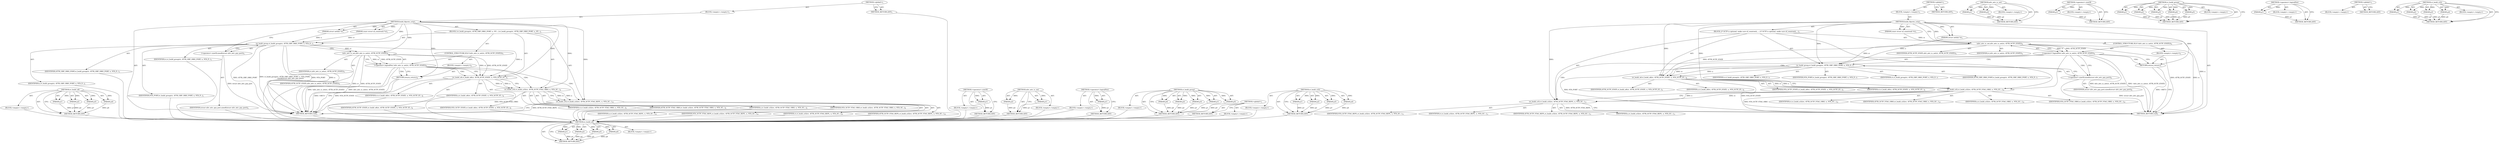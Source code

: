 digraph "ct_build_u32" {
vulnerable_83 [label=<(METHOD,ct_build_u8)>];
vulnerable_84 [label=<(PARAM,p1)>];
vulnerable_85 [label=<(PARAM,p2)>];
vulnerable_86 [label=<(PARAM,p3)>];
vulnerable_87 [label=<(PARAM,p4)>];
vulnerable_88 [label=<(BLOCK,&lt;empty&gt;,&lt;empty&gt;)>];
vulnerable_89 [label=<(METHOD_RETURN,ANY)>];
vulnerable_6 [label=<(METHOD,&lt;global&gt;)<SUB>1</SUB>>];
vulnerable_7 [label=<(BLOCK,&lt;empty&gt;,&lt;empty&gt;)<SUB>1</SUB>>];
vulnerable_8 [label=<(METHOD,build_l4proto_sctp)<SUB>1</SUB>>];
vulnerable_9 [label=<(PARAM,const struct nf_conntrack *ct)<SUB>1</SUB>>];
vulnerable_10 [label=<(PARAM,struct nethdr *n)<SUB>1</SUB>>];
vulnerable_11 [label=<(BLOCK,{
	ct_build_group(ct, ATTR_GRP_ORIG_PORT, n, NT...,{
	ct_build_group(ct, ATTR_GRP_ORIG_PORT, n, NT...)<SUB>2</SUB>>];
vulnerable_12 [label=<(ct_build_group,ct_build_group(ct, ATTR_GRP_ORIG_PORT, n, NTA_P...)<SUB>3</SUB>>];
vulnerable_13 [label=<(IDENTIFIER,ct,ct_build_group(ct, ATTR_GRP_ORIG_PORT, n, NTA_P...)<SUB>3</SUB>>];
vulnerable_14 [label=<(IDENTIFIER,ATTR_GRP_ORIG_PORT,ct_build_group(ct, ATTR_GRP_ORIG_PORT, n, NTA_P...)<SUB>3</SUB>>];
vulnerable_15 [label=<(IDENTIFIER,n,ct_build_group(ct, ATTR_GRP_ORIG_PORT, n, NTA_P...)<SUB>3</SUB>>];
vulnerable_16 [label=<(IDENTIFIER,NTA_PORT,ct_build_group(ct, ATTR_GRP_ORIG_PORT, n, NTA_P...)<SUB>3</SUB>>];
vulnerable_17 [label=<(&lt;operator&gt;.sizeOf,sizeof(struct nfct_attr_grp_port))<SUB>4</SUB>>];
vulnerable_18 [label=<(IDENTIFIER,struct nfct_attr_grp_port,sizeof(struct nfct_attr_grp_port))<SUB>4</SUB>>];
vulnerable_19 [label=<(CONTROL_STRUCTURE,IF,if (!nfct_attr_is_set(ct, ATTR_SCTP_STATE)))<SUB>5</SUB>>];
vulnerable_20 [label=<(&lt;operator&gt;.logicalNot,!nfct_attr_is_set(ct, ATTR_SCTP_STATE))<SUB>5</SUB>>];
vulnerable_21 [label=<(nfct_attr_is_set,nfct_attr_is_set(ct, ATTR_SCTP_STATE))<SUB>5</SUB>>];
vulnerable_22 [label=<(IDENTIFIER,ct,nfct_attr_is_set(ct, ATTR_SCTP_STATE))<SUB>5</SUB>>];
vulnerable_23 [label=<(IDENTIFIER,ATTR_SCTP_STATE,nfct_attr_is_set(ct, ATTR_SCTP_STATE))<SUB>5</SUB>>];
vulnerable_24 [label=<(BLOCK,&lt;empty&gt;,&lt;empty&gt;)<SUB>6</SUB>>];
vulnerable_25 [label=<(RETURN,return;,return;)<SUB>6</SUB>>];
vulnerable_26 [label=<(ct_build_u8,ct_build_u8(ct, ATTR_SCTP_STATE, n, NTA_SCTP_ST...)<SUB>8</SUB>>];
vulnerable_27 [label=<(IDENTIFIER,ct,ct_build_u8(ct, ATTR_SCTP_STATE, n, NTA_SCTP_ST...)<SUB>8</SUB>>];
vulnerable_28 [label=<(IDENTIFIER,ATTR_SCTP_STATE,ct_build_u8(ct, ATTR_SCTP_STATE, n, NTA_SCTP_ST...)<SUB>8</SUB>>];
vulnerable_29 [label=<(IDENTIFIER,n,ct_build_u8(ct, ATTR_SCTP_STATE, n, NTA_SCTP_ST...)<SUB>8</SUB>>];
vulnerable_30 [label=<(IDENTIFIER,NTA_SCTP_STATE,ct_build_u8(ct, ATTR_SCTP_STATE, n, NTA_SCTP_ST...)<SUB>8</SUB>>];
vulnerable_31 [label=<(ct_build_u32,ct_build_u32(ct, ATTR_SCTP_VTAG_ORIG, n, NTA_SC...)<SUB>9</SUB>>];
vulnerable_32 [label=<(IDENTIFIER,ct,ct_build_u32(ct, ATTR_SCTP_VTAG_ORIG, n, NTA_SC...)<SUB>9</SUB>>];
vulnerable_33 [label=<(IDENTIFIER,ATTR_SCTP_VTAG_ORIG,ct_build_u32(ct, ATTR_SCTP_VTAG_ORIG, n, NTA_SC...)<SUB>9</SUB>>];
vulnerable_34 [label=<(IDENTIFIER,n,ct_build_u32(ct, ATTR_SCTP_VTAG_ORIG, n, NTA_SC...)<SUB>9</SUB>>];
vulnerable_35 [label=<(IDENTIFIER,NTA_SCTP_VTAG_ORIG,ct_build_u32(ct, ATTR_SCTP_VTAG_ORIG, n, NTA_SC...)<SUB>9</SUB>>];
vulnerable_36 [label=<(ct_build_u32,ct_build_u32(ct, ATTR_SCTP_VTAG_REPL, n, NTA_SC...)<SUB>10</SUB>>];
vulnerable_37 [label=<(IDENTIFIER,ct,ct_build_u32(ct, ATTR_SCTP_VTAG_REPL, n, NTA_SC...)<SUB>10</SUB>>];
vulnerable_38 [label=<(IDENTIFIER,ATTR_SCTP_VTAG_REPL,ct_build_u32(ct, ATTR_SCTP_VTAG_REPL, n, NTA_SC...)<SUB>10</SUB>>];
vulnerable_39 [label=<(IDENTIFIER,n,ct_build_u32(ct, ATTR_SCTP_VTAG_REPL, n, NTA_SC...)<SUB>10</SUB>>];
vulnerable_40 [label=<(IDENTIFIER,NTA_SCTP_VTAG_REPL,ct_build_u32(ct, ATTR_SCTP_VTAG_REPL, n, NTA_SC...)<SUB>10</SUB>>];
vulnerable_41 [label=<(METHOD_RETURN,void)<SUB>1</SUB>>];
vulnerable_43 [label=<(METHOD_RETURN,ANY)<SUB>1</SUB>>];
vulnerable_70 [label=<(METHOD,&lt;operator&gt;.sizeOf)>];
vulnerable_71 [label=<(PARAM,p1)>];
vulnerable_72 [label=<(BLOCK,&lt;empty&gt;,&lt;empty&gt;)>];
vulnerable_73 [label=<(METHOD_RETURN,ANY)>];
vulnerable_78 [label=<(METHOD,nfct_attr_is_set)>];
vulnerable_79 [label=<(PARAM,p1)>];
vulnerable_80 [label=<(PARAM,p2)>];
vulnerable_81 [label=<(BLOCK,&lt;empty&gt;,&lt;empty&gt;)>];
vulnerable_82 [label=<(METHOD_RETURN,ANY)>];
vulnerable_74 [label=<(METHOD,&lt;operator&gt;.logicalNot)>];
vulnerable_75 [label=<(PARAM,p1)>];
vulnerable_76 [label=<(BLOCK,&lt;empty&gt;,&lt;empty&gt;)>];
vulnerable_77 [label=<(METHOD_RETURN,ANY)>];
vulnerable_62 [label=<(METHOD,ct_build_group)>];
vulnerable_63 [label=<(PARAM,p1)>];
vulnerable_64 [label=<(PARAM,p2)>];
vulnerable_65 [label=<(PARAM,p3)>];
vulnerable_66 [label=<(PARAM,p4)>];
vulnerable_67 [label=<(PARAM,p5)>];
vulnerable_68 [label=<(BLOCK,&lt;empty&gt;,&lt;empty&gt;)>];
vulnerable_69 [label=<(METHOD_RETURN,ANY)>];
vulnerable_56 [label=<(METHOD,&lt;global&gt;)<SUB>1</SUB>>];
vulnerable_57 [label=<(BLOCK,&lt;empty&gt;,&lt;empty&gt;)>];
vulnerable_58 [label=<(METHOD_RETURN,ANY)>];
vulnerable_90 [label=<(METHOD,ct_build_u32)>];
vulnerable_91 [label=<(PARAM,p1)>];
vulnerable_92 [label=<(PARAM,p2)>];
vulnerable_93 [label=<(PARAM,p3)>];
vulnerable_94 [label=<(PARAM,p4)>];
vulnerable_95 [label=<(BLOCK,&lt;empty&gt;,&lt;empty&gt;)>];
vulnerable_96 [label=<(METHOD_RETURN,ANY)>];
fixed_83 [label=<(METHOD,ct_build_u8)>];
fixed_84 [label=<(PARAM,p1)>];
fixed_85 [label=<(PARAM,p2)>];
fixed_86 [label=<(PARAM,p3)>];
fixed_87 [label=<(PARAM,p4)>];
fixed_88 [label=<(BLOCK,&lt;empty&gt;,&lt;empty&gt;)>];
fixed_89 [label=<(METHOD_RETURN,ANY)>];
fixed_6 [label=<(METHOD,&lt;global&gt;)<SUB>1</SUB>>];
fixed_7 [label=<(BLOCK,&lt;empty&gt;,&lt;empty&gt;)<SUB>1</SUB>>];
fixed_8 [label=<(METHOD,build_l4proto_sctp)<SUB>1</SUB>>];
fixed_9 [label=<(PARAM,const struct nf_conntrack *ct)<SUB>1</SUB>>];
fixed_10 [label=<(PARAM,struct nethdr *n)<SUB>1</SUB>>];
fixed_11 [label=<(BLOCK,{
	/* SCTP is optional, make sure nf_conntrack_...,{
	/* SCTP is optional, make sure nf_conntrack_...)<SUB>2</SUB>>];
fixed_12 [label=<(CONTROL_STRUCTURE,IF,if (!nfct_attr_is_set(ct, ATTR_SCTP_STATE)))<SUB>4</SUB>>];
fixed_13 [label=<(&lt;operator&gt;.logicalNot,!nfct_attr_is_set(ct, ATTR_SCTP_STATE))<SUB>4</SUB>>];
fixed_14 [label=<(nfct_attr_is_set,nfct_attr_is_set(ct, ATTR_SCTP_STATE))<SUB>4</SUB>>];
fixed_15 [label=<(IDENTIFIER,ct,nfct_attr_is_set(ct, ATTR_SCTP_STATE))<SUB>4</SUB>>];
fixed_16 [label=<(IDENTIFIER,ATTR_SCTP_STATE,nfct_attr_is_set(ct, ATTR_SCTP_STATE))<SUB>4</SUB>>];
fixed_17 [label=<(BLOCK,&lt;empty&gt;,&lt;empty&gt;)<SUB>5</SUB>>];
fixed_18 [label=<(RETURN,return;,return;)<SUB>5</SUB>>];
fixed_19 [label=<(ct_build_group,ct_build_group(ct, ATTR_GRP_ORIG_PORT, n, NTA_P...)<SUB>7</SUB>>];
fixed_20 [label=<(IDENTIFIER,ct,ct_build_group(ct, ATTR_GRP_ORIG_PORT, n, NTA_P...)<SUB>7</SUB>>];
fixed_21 [label=<(IDENTIFIER,ATTR_GRP_ORIG_PORT,ct_build_group(ct, ATTR_GRP_ORIG_PORT, n, NTA_P...)<SUB>7</SUB>>];
fixed_22 [label=<(IDENTIFIER,n,ct_build_group(ct, ATTR_GRP_ORIG_PORT, n, NTA_P...)<SUB>7</SUB>>];
fixed_23 [label=<(IDENTIFIER,NTA_PORT,ct_build_group(ct, ATTR_GRP_ORIG_PORT, n, NTA_P...)<SUB>7</SUB>>];
fixed_24 [label=<(&lt;operator&gt;.sizeOf,sizeof(struct nfct_attr_grp_port))<SUB>8</SUB>>];
fixed_25 [label=<(IDENTIFIER,struct nfct_attr_grp_port,sizeof(struct nfct_attr_grp_port))<SUB>8</SUB>>];
fixed_26 [label=<(ct_build_u8,ct_build_u8(ct, ATTR_SCTP_STATE, n, NTA_SCTP_ST...)<SUB>9</SUB>>];
fixed_27 [label=<(IDENTIFIER,ct,ct_build_u8(ct, ATTR_SCTP_STATE, n, NTA_SCTP_ST...)<SUB>9</SUB>>];
fixed_28 [label=<(IDENTIFIER,ATTR_SCTP_STATE,ct_build_u8(ct, ATTR_SCTP_STATE, n, NTA_SCTP_ST...)<SUB>9</SUB>>];
fixed_29 [label=<(IDENTIFIER,n,ct_build_u8(ct, ATTR_SCTP_STATE, n, NTA_SCTP_ST...)<SUB>9</SUB>>];
fixed_30 [label=<(IDENTIFIER,NTA_SCTP_STATE,ct_build_u8(ct, ATTR_SCTP_STATE, n, NTA_SCTP_ST...)<SUB>9</SUB>>];
fixed_31 [label=<(ct_build_u32,ct_build_u32(ct, ATTR_SCTP_VTAG_ORIG, n, NTA_SC...)<SUB>10</SUB>>];
fixed_32 [label=<(IDENTIFIER,ct,ct_build_u32(ct, ATTR_SCTP_VTAG_ORIG, n, NTA_SC...)<SUB>10</SUB>>];
fixed_33 [label=<(IDENTIFIER,ATTR_SCTP_VTAG_ORIG,ct_build_u32(ct, ATTR_SCTP_VTAG_ORIG, n, NTA_SC...)<SUB>10</SUB>>];
fixed_34 [label=<(IDENTIFIER,n,ct_build_u32(ct, ATTR_SCTP_VTAG_ORIG, n, NTA_SC...)<SUB>10</SUB>>];
fixed_35 [label=<(IDENTIFIER,NTA_SCTP_VTAG_ORIG,ct_build_u32(ct, ATTR_SCTP_VTAG_ORIG, n, NTA_SC...)<SUB>10</SUB>>];
fixed_36 [label=<(ct_build_u32,ct_build_u32(ct, ATTR_SCTP_VTAG_REPL, n, NTA_SC...)<SUB>11</SUB>>];
fixed_37 [label=<(IDENTIFIER,ct,ct_build_u32(ct, ATTR_SCTP_VTAG_REPL, n, NTA_SC...)<SUB>11</SUB>>];
fixed_38 [label=<(IDENTIFIER,ATTR_SCTP_VTAG_REPL,ct_build_u32(ct, ATTR_SCTP_VTAG_REPL, n, NTA_SC...)<SUB>11</SUB>>];
fixed_39 [label=<(IDENTIFIER,n,ct_build_u32(ct, ATTR_SCTP_VTAG_REPL, n, NTA_SC...)<SUB>11</SUB>>];
fixed_40 [label=<(IDENTIFIER,NTA_SCTP_VTAG_REPL,ct_build_u32(ct, ATTR_SCTP_VTAG_REPL, n, NTA_SC...)<SUB>11</SUB>>];
fixed_41 [label=<(METHOD_RETURN,void)<SUB>1</SUB>>];
fixed_43 [label=<(METHOD_RETURN,ANY)<SUB>1</SUB>>];
fixed_66 [label=<(METHOD,nfct_attr_is_set)>];
fixed_67 [label=<(PARAM,p1)>];
fixed_68 [label=<(PARAM,p2)>];
fixed_69 [label=<(BLOCK,&lt;empty&gt;,&lt;empty&gt;)>];
fixed_70 [label=<(METHOD_RETURN,ANY)>];
fixed_79 [label=<(METHOD,&lt;operator&gt;.sizeOf)>];
fixed_80 [label=<(PARAM,p1)>];
fixed_81 [label=<(BLOCK,&lt;empty&gt;,&lt;empty&gt;)>];
fixed_82 [label=<(METHOD_RETURN,ANY)>];
fixed_71 [label=<(METHOD,ct_build_group)>];
fixed_72 [label=<(PARAM,p1)>];
fixed_73 [label=<(PARAM,p2)>];
fixed_74 [label=<(PARAM,p3)>];
fixed_75 [label=<(PARAM,p4)>];
fixed_76 [label=<(PARAM,p5)>];
fixed_77 [label=<(BLOCK,&lt;empty&gt;,&lt;empty&gt;)>];
fixed_78 [label=<(METHOD_RETURN,ANY)>];
fixed_62 [label=<(METHOD,&lt;operator&gt;.logicalNot)>];
fixed_63 [label=<(PARAM,p1)>];
fixed_64 [label=<(BLOCK,&lt;empty&gt;,&lt;empty&gt;)>];
fixed_65 [label=<(METHOD_RETURN,ANY)>];
fixed_56 [label=<(METHOD,&lt;global&gt;)<SUB>1</SUB>>];
fixed_57 [label=<(BLOCK,&lt;empty&gt;,&lt;empty&gt;)>];
fixed_58 [label=<(METHOD_RETURN,ANY)>];
fixed_90 [label=<(METHOD,ct_build_u32)>];
fixed_91 [label=<(PARAM,p1)>];
fixed_92 [label=<(PARAM,p2)>];
fixed_93 [label=<(PARAM,p3)>];
fixed_94 [label=<(PARAM,p4)>];
fixed_95 [label=<(BLOCK,&lt;empty&gt;,&lt;empty&gt;)>];
fixed_96 [label=<(METHOD_RETURN,ANY)>];
vulnerable_83 -> vulnerable_84  [key=0, label="AST: "];
vulnerable_83 -> vulnerable_84  [key=1, label="DDG: "];
vulnerable_83 -> vulnerable_88  [key=0, label="AST: "];
vulnerable_83 -> vulnerable_85  [key=0, label="AST: "];
vulnerable_83 -> vulnerable_85  [key=1, label="DDG: "];
vulnerable_83 -> vulnerable_89  [key=0, label="AST: "];
vulnerable_83 -> vulnerable_89  [key=1, label="CFG: "];
vulnerable_83 -> vulnerable_86  [key=0, label="AST: "];
vulnerable_83 -> vulnerable_86  [key=1, label="DDG: "];
vulnerable_83 -> vulnerable_87  [key=0, label="AST: "];
vulnerable_83 -> vulnerable_87  [key=1, label="DDG: "];
vulnerable_84 -> vulnerable_89  [key=0, label="DDG: p1"];
vulnerable_85 -> vulnerable_89  [key=0, label="DDG: p2"];
vulnerable_86 -> vulnerable_89  [key=0, label="DDG: p3"];
vulnerable_87 -> vulnerable_89  [key=0, label="DDG: p4"];
vulnerable_88 -> fixed_83  [key=0];
vulnerable_89 -> fixed_83  [key=0];
vulnerable_6 -> vulnerable_7  [key=0, label="AST: "];
vulnerable_6 -> vulnerable_43  [key=0, label="AST: "];
vulnerable_6 -> vulnerable_43  [key=1, label="CFG: "];
vulnerable_7 -> vulnerable_8  [key=0, label="AST: "];
vulnerable_8 -> vulnerable_9  [key=0, label="AST: "];
vulnerable_8 -> vulnerable_9  [key=1, label="DDG: "];
vulnerable_8 -> vulnerable_10  [key=0, label="AST: "];
vulnerable_8 -> vulnerable_10  [key=1, label="DDG: "];
vulnerable_8 -> vulnerable_11  [key=0, label="AST: "];
vulnerable_8 -> vulnerable_41  [key=0, label="AST: "];
vulnerable_8 -> vulnerable_17  [key=0, label="CFG: "];
vulnerable_8 -> vulnerable_12  [key=0, label="DDG: "];
vulnerable_8 -> vulnerable_26  [key=0, label="DDG: "];
vulnerable_8 -> vulnerable_31  [key=0, label="DDG: "];
vulnerable_8 -> vulnerable_36  [key=0, label="DDG: "];
vulnerable_8 -> vulnerable_25  [key=0, label="DDG: "];
vulnerable_8 -> vulnerable_21  [key=0, label="DDG: "];
vulnerable_9 -> vulnerable_12  [key=0, label="DDG: ct"];
vulnerable_10 -> vulnerable_12  [key=0, label="DDG: n"];
vulnerable_11 -> vulnerable_12  [key=0, label="AST: "];
vulnerable_11 -> vulnerable_19  [key=0, label="AST: "];
vulnerable_11 -> vulnerable_26  [key=0, label="AST: "];
vulnerable_11 -> vulnerable_31  [key=0, label="AST: "];
vulnerable_11 -> vulnerable_36  [key=0, label="AST: "];
vulnerable_12 -> vulnerable_13  [key=0, label="AST: "];
vulnerable_12 -> vulnerable_14  [key=0, label="AST: "];
vulnerable_12 -> vulnerable_15  [key=0, label="AST: "];
vulnerable_12 -> vulnerable_16  [key=0, label="AST: "];
vulnerable_12 -> vulnerable_17  [key=0, label="AST: "];
vulnerable_12 -> vulnerable_21  [key=0, label="CFG: "];
vulnerable_12 -> vulnerable_21  [key=1, label="DDG: ct"];
vulnerable_12 -> vulnerable_41  [key=0, label="DDG: ATTR_GRP_ORIG_PORT"];
vulnerable_12 -> vulnerable_41  [key=1, label="DDG: n"];
vulnerable_12 -> vulnerable_41  [key=2, label="DDG: ct_build_group(ct, ATTR_GRP_ORIG_PORT, n, NTA_PORT,
		      sizeof(struct nfct_attr_grp_port))"];
vulnerable_12 -> vulnerable_41  [key=3, label="DDG: NTA_PORT"];
vulnerable_12 -> vulnerable_26  [key=0, label="DDG: n"];
vulnerable_13 -> fixed_83  [key=0];
vulnerable_14 -> fixed_83  [key=0];
vulnerable_15 -> fixed_83  [key=0];
vulnerable_16 -> fixed_83  [key=0];
vulnerable_17 -> vulnerable_18  [key=0, label="AST: "];
vulnerable_17 -> vulnerable_12  [key=0, label="CFG: "];
vulnerable_17 -> vulnerable_41  [key=0, label="DDG: struct nfct_attr_grp_port"];
vulnerable_18 -> fixed_83  [key=0];
vulnerable_19 -> vulnerable_20  [key=0, label="AST: "];
vulnerable_19 -> vulnerable_24  [key=0, label="AST: "];
vulnerable_20 -> vulnerable_21  [key=0, label="AST: "];
vulnerable_20 -> vulnerable_25  [key=0, label="CFG: "];
vulnerable_20 -> vulnerable_25  [key=1, label="CDG: "];
vulnerable_20 -> vulnerable_26  [key=0, label="CFG: "];
vulnerable_20 -> vulnerable_26  [key=1, label="CDG: "];
vulnerable_20 -> vulnerable_41  [key=0, label="DDG: nfct_attr_is_set(ct, ATTR_SCTP_STATE)"];
vulnerable_20 -> vulnerable_41  [key=1, label="DDG: !nfct_attr_is_set(ct, ATTR_SCTP_STATE)"];
vulnerable_20 -> vulnerable_36  [key=0, label="CDG: "];
vulnerable_20 -> vulnerable_31  [key=0, label="CDG: "];
vulnerable_21 -> vulnerable_22  [key=0, label="AST: "];
vulnerable_21 -> vulnerable_23  [key=0, label="AST: "];
vulnerable_21 -> vulnerable_20  [key=0, label="CFG: "];
vulnerable_21 -> vulnerable_20  [key=1, label="DDG: ct"];
vulnerable_21 -> vulnerable_20  [key=2, label="DDG: ATTR_SCTP_STATE"];
vulnerable_21 -> vulnerable_41  [key=0, label="DDG: ct"];
vulnerable_21 -> vulnerable_41  [key=1, label="DDG: ATTR_SCTP_STATE"];
vulnerable_21 -> vulnerable_26  [key=0, label="DDG: ct"];
vulnerable_21 -> vulnerable_26  [key=1, label="DDG: ATTR_SCTP_STATE"];
vulnerable_22 -> fixed_83  [key=0];
vulnerable_23 -> fixed_83  [key=0];
vulnerable_24 -> vulnerable_25  [key=0, label="AST: "];
vulnerable_25 -> vulnerable_41  [key=0, label="CFG: "];
vulnerable_25 -> vulnerable_41  [key=1, label="DDG: &lt;RET&gt;"];
vulnerable_26 -> vulnerable_27  [key=0, label="AST: "];
vulnerable_26 -> vulnerable_28  [key=0, label="AST: "];
vulnerable_26 -> vulnerable_29  [key=0, label="AST: "];
vulnerable_26 -> vulnerable_30  [key=0, label="AST: "];
vulnerable_26 -> vulnerable_31  [key=0, label="CFG: "];
vulnerable_26 -> vulnerable_31  [key=1, label="DDG: ct"];
vulnerable_26 -> vulnerable_31  [key=2, label="DDG: n"];
vulnerable_26 -> vulnerable_41  [key=0, label="DDG: NTA_SCTP_STATE"];
vulnerable_27 -> fixed_83  [key=0];
vulnerable_28 -> fixed_83  [key=0];
vulnerable_29 -> fixed_83  [key=0];
vulnerable_30 -> fixed_83  [key=0];
vulnerable_31 -> vulnerable_32  [key=0, label="AST: "];
vulnerable_31 -> vulnerable_33  [key=0, label="AST: "];
vulnerable_31 -> vulnerable_34  [key=0, label="AST: "];
vulnerable_31 -> vulnerable_35  [key=0, label="AST: "];
vulnerable_31 -> vulnerable_36  [key=0, label="CFG: "];
vulnerable_31 -> vulnerable_36  [key=1, label="DDG: ct"];
vulnerable_31 -> vulnerable_36  [key=2, label="DDG: n"];
vulnerable_31 -> vulnerable_41  [key=0, label="DDG: NTA_SCTP_VTAG_ORIG"];
vulnerable_32 -> fixed_83  [key=0];
vulnerable_33 -> fixed_83  [key=0];
vulnerable_34 -> fixed_83  [key=0];
vulnerable_35 -> fixed_83  [key=0];
vulnerable_36 -> vulnerable_37  [key=0, label="AST: "];
vulnerable_36 -> vulnerable_38  [key=0, label="AST: "];
vulnerable_36 -> vulnerable_39  [key=0, label="AST: "];
vulnerable_36 -> vulnerable_40  [key=0, label="AST: "];
vulnerable_36 -> vulnerable_41  [key=0, label="CFG: "];
vulnerable_36 -> vulnerable_41  [key=1, label="DDG: ATTR_SCTP_VTAG_REPL"];
vulnerable_37 -> fixed_83  [key=0];
vulnerable_38 -> fixed_83  [key=0];
vulnerable_39 -> fixed_83  [key=0];
vulnerable_40 -> fixed_83  [key=0];
vulnerable_41 -> fixed_83  [key=0];
vulnerable_43 -> fixed_83  [key=0];
vulnerable_70 -> vulnerable_71  [key=0, label="AST: "];
vulnerable_70 -> vulnerable_71  [key=1, label="DDG: "];
vulnerable_70 -> vulnerable_72  [key=0, label="AST: "];
vulnerable_70 -> vulnerable_73  [key=0, label="AST: "];
vulnerable_70 -> vulnerable_73  [key=1, label="CFG: "];
vulnerable_71 -> vulnerable_73  [key=0, label="DDG: p1"];
vulnerable_72 -> fixed_83  [key=0];
vulnerable_73 -> fixed_83  [key=0];
vulnerable_78 -> vulnerable_79  [key=0, label="AST: "];
vulnerable_78 -> vulnerable_79  [key=1, label="DDG: "];
vulnerable_78 -> vulnerable_81  [key=0, label="AST: "];
vulnerable_78 -> vulnerable_80  [key=0, label="AST: "];
vulnerable_78 -> vulnerable_80  [key=1, label="DDG: "];
vulnerable_78 -> vulnerable_82  [key=0, label="AST: "];
vulnerable_78 -> vulnerable_82  [key=1, label="CFG: "];
vulnerable_79 -> vulnerable_82  [key=0, label="DDG: p1"];
vulnerable_80 -> vulnerable_82  [key=0, label="DDG: p2"];
vulnerable_81 -> fixed_83  [key=0];
vulnerable_82 -> fixed_83  [key=0];
vulnerable_74 -> vulnerable_75  [key=0, label="AST: "];
vulnerable_74 -> vulnerable_75  [key=1, label="DDG: "];
vulnerable_74 -> vulnerable_76  [key=0, label="AST: "];
vulnerable_74 -> vulnerable_77  [key=0, label="AST: "];
vulnerable_74 -> vulnerable_77  [key=1, label="CFG: "];
vulnerable_75 -> vulnerable_77  [key=0, label="DDG: p1"];
vulnerable_76 -> fixed_83  [key=0];
vulnerable_77 -> fixed_83  [key=0];
vulnerable_62 -> vulnerable_63  [key=0, label="AST: "];
vulnerable_62 -> vulnerable_63  [key=1, label="DDG: "];
vulnerable_62 -> vulnerable_68  [key=0, label="AST: "];
vulnerable_62 -> vulnerable_64  [key=0, label="AST: "];
vulnerable_62 -> vulnerable_64  [key=1, label="DDG: "];
vulnerable_62 -> vulnerable_69  [key=0, label="AST: "];
vulnerable_62 -> vulnerable_69  [key=1, label="CFG: "];
vulnerable_62 -> vulnerable_65  [key=0, label="AST: "];
vulnerable_62 -> vulnerable_65  [key=1, label="DDG: "];
vulnerable_62 -> vulnerable_66  [key=0, label="AST: "];
vulnerable_62 -> vulnerable_66  [key=1, label="DDG: "];
vulnerable_62 -> vulnerable_67  [key=0, label="AST: "];
vulnerable_62 -> vulnerable_67  [key=1, label="DDG: "];
vulnerable_63 -> vulnerable_69  [key=0, label="DDG: p1"];
vulnerable_64 -> vulnerable_69  [key=0, label="DDG: p2"];
vulnerable_65 -> vulnerable_69  [key=0, label="DDG: p3"];
vulnerable_66 -> vulnerable_69  [key=0, label="DDG: p4"];
vulnerable_67 -> vulnerable_69  [key=0, label="DDG: p5"];
vulnerable_68 -> fixed_83  [key=0];
vulnerable_69 -> fixed_83  [key=0];
vulnerable_56 -> vulnerable_57  [key=0, label="AST: "];
vulnerable_56 -> vulnerable_58  [key=0, label="AST: "];
vulnerable_56 -> vulnerable_58  [key=1, label="CFG: "];
vulnerable_57 -> fixed_83  [key=0];
vulnerable_58 -> fixed_83  [key=0];
vulnerable_90 -> vulnerable_91  [key=0, label="AST: "];
vulnerable_90 -> vulnerable_91  [key=1, label="DDG: "];
vulnerable_90 -> vulnerable_95  [key=0, label="AST: "];
vulnerable_90 -> vulnerable_92  [key=0, label="AST: "];
vulnerable_90 -> vulnerable_92  [key=1, label="DDG: "];
vulnerable_90 -> vulnerable_96  [key=0, label="AST: "];
vulnerable_90 -> vulnerable_96  [key=1, label="CFG: "];
vulnerable_90 -> vulnerable_93  [key=0, label="AST: "];
vulnerable_90 -> vulnerable_93  [key=1, label="DDG: "];
vulnerable_90 -> vulnerable_94  [key=0, label="AST: "];
vulnerable_90 -> vulnerable_94  [key=1, label="DDG: "];
vulnerable_91 -> vulnerable_96  [key=0, label="DDG: p1"];
vulnerable_92 -> vulnerable_96  [key=0, label="DDG: p2"];
vulnerable_93 -> vulnerable_96  [key=0, label="DDG: p3"];
vulnerable_94 -> vulnerable_96  [key=0, label="DDG: p4"];
vulnerable_95 -> fixed_83  [key=0];
vulnerable_96 -> fixed_83  [key=0];
fixed_83 -> fixed_84  [key=0, label="AST: "];
fixed_83 -> fixed_84  [key=1, label="DDG: "];
fixed_83 -> fixed_88  [key=0, label="AST: "];
fixed_83 -> fixed_85  [key=0, label="AST: "];
fixed_83 -> fixed_85  [key=1, label="DDG: "];
fixed_83 -> fixed_89  [key=0, label="AST: "];
fixed_83 -> fixed_89  [key=1, label="CFG: "];
fixed_83 -> fixed_86  [key=0, label="AST: "];
fixed_83 -> fixed_86  [key=1, label="DDG: "];
fixed_83 -> fixed_87  [key=0, label="AST: "];
fixed_83 -> fixed_87  [key=1, label="DDG: "];
fixed_84 -> fixed_89  [key=0, label="DDG: p1"];
fixed_85 -> fixed_89  [key=0, label="DDG: p2"];
fixed_86 -> fixed_89  [key=0, label="DDG: p3"];
fixed_87 -> fixed_89  [key=0, label="DDG: p4"];
fixed_6 -> fixed_7  [key=0, label="AST: "];
fixed_6 -> fixed_43  [key=0, label="AST: "];
fixed_6 -> fixed_43  [key=1, label="CFG: "];
fixed_7 -> fixed_8  [key=0, label="AST: "];
fixed_8 -> fixed_9  [key=0, label="AST: "];
fixed_8 -> fixed_9  [key=1, label="DDG: "];
fixed_8 -> fixed_10  [key=0, label="AST: "];
fixed_8 -> fixed_10  [key=1, label="DDG: "];
fixed_8 -> fixed_11  [key=0, label="AST: "];
fixed_8 -> fixed_41  [key=0, label="AST: "];
fixed_8 -> fixed_14  [key=0, label="CFG: "];
fixed_8 -> fixed_14  [key=1, label="DDG: "];
fixed_8 -> fixed_19  [key=0, label="DDG: "];
fixed_8 -> fixed_26  [key=0, label="DDG: "];
fixed_8 -> fixed_31  [key=0, label="DDG: "];
fixed_8 -> fixed_36  [key=0, label="DDG: "];
fixed_8 -> fixed_18  [key=0, label="DDG: "];
fixed_9 -> fixed_14  [key=0, label="DDG: ct"];
fixed_10 -> fixed_41  [key=0, label="DDG: n"];
fixed_10 -> fixed_19  [key=0, label="DDG: n"];
fixed_11 -> fixed_12  [key=0, label="AST: "];
fixed_11 -> fixed_19  [key=0, label="AST: "];
fixed_11 -> fixed_26  [key=0, label="AST: "];
fixed_11 -> fixed_31  [key=0, label="AST: "];
fixed_11 -> fixed_36  [key=0, label="AST: "];
fixed_12 -> fixed_13  [key=0, label="AST: "];
fixed_12 -> fixed_17  [key=0, label="AST: "];
fixed_13 -> fixed_14  [key=0, label="AST: "];
fixed_13 -> fixed_18  [key=0, label="CFG: "];
fixed_13 -> fixed_18  [key=1, label="CDG: "];
fixed_13 -> fixed_24  [key=0, label="CFG: "];
fixed_13 -> fixed_24  [key=1, label="CDG: "];
fixed_13 -> fixed_41  [key=0, label="DDG: nfct_attr_is_set(ct, ATTR_SCTP_STATE)"];
fixed_13 -> fixed_41  [key=1, label="DDG: !nfct_attr_is_set(ct, ATTR_SCTP_STATE)"];
fixed_13 -> fixed_26  [key=0, label="CDG: "];
fixed_13 -> fixed_19  [key=0, label="CDG: "];
fixed_13 -> fixed_36  [key=0, label="CDG: "];
fixed_13 -> fixed_31  [key=0, label="CDG: "];
fixed_14 -> fixed_15  [key=0, label="AST: "];
fixed_14 -> fixed_16  [key=0, label="AST: "];
fixed_14 -> fixed_13  [key=0, label="CFG: "];
fixed_14 -> fixed_13  [key=1, label="DDG: ct"];
fixed_14 -> fixed_13  [key=2, label="DDG: ATTR_SCTP_STATE"];
fixed_14 -> fixed_41  [key=0, label="DDG: ct"];
fixed_14 -> fixed_41  [key=1, label="DDG: ATTR_SCTP_STATE"];
fixed_14 -> fixed_19  [key=0, label="DDG: ct"];
fixed_14 -> fixed_26  [key=0, label="DDG: ATTR_SCTP_STATE"];
fixed_17 -> fixed_18  [key=0, label="AST: "];
fixed_18 -> fixed_41  [key=0, label="CFG: "];
fixed_18 -> fixed_41  [key=1, label="DDG: &lt;RET&gt;"];
fixed_19 -> fixed_20  [key=0, label="AST: "];
fixed_19 -> fixed_21  [key=0, label="AST: "];
fixed_19 -> fixed_22  [key=0, label="AST: "];
fixed_19 -> fixed_23  [key=0, label="AST: "];
fixed_19 -> fixed_24  [key=0, label="AST: "];
fixed_19 -> fixed_26  [key=0, label="CFG: "];
fixed_19 -> fixed_26  [key=1, label="DDG: ct"];
fixed_19 -> fixed_26  [key=2, label="DDG: n"];
fixed_19 -> fixed_41  [key=0, label="DDG: NTA_PORT"];
fixed_24 -> fixed_25  [key=0, label="AST: "];
fixed_24 -> fixed_19  [key=0, label="CFG: "];
fixed_24 -> fixed_41  [key=0, label="DDG: struct nfct_attr_grp_port"];
fixed_26 -> fixed_27  [key=0, label="AST: "];
fixed_26 -> fixed_28  [key=0, label="AST: "];
fixed_26 -> fixed_29  [key=0, label="AST: "];
fixed_26 -> fixed_30  [key=0, label="AST: "];
fixed_26 -> fixed_31  [key=0, label="CFG: "];
fixed_26 -> fixed_31  [key=1, label="DDG: ct"];
fixed_26 -> fixed_31  [key=2, label="DDG: n"];
fixed_26 -> fixed_41  [key=0, label="DDG: NTA_SCTP_STATE"];
fixed_31 -> fixed_32  [key=0, label="AST: "];
fixed_31 -> fixed_33  [key=0, label="AST: "];
fixed_31 -> fixed_34  [key=0, label="AST: "];
fixed_31 -> fixed_35  [key=0, label="AST: "];
fixed_31 -> fixed_36  [key=0, label="CFG: "];
fixed_31 -> fixed_36  [key=1, label="DDG: ct"];
fixed_31 -> fixed_36  [key=2, label="DDG: n"];
fixed_31 -> fixed_41  [key=0, label="DDG: NTA_SCTP_VTAG_ORIG"];
fixed_36 -> fixed_37  [key=0, label="AST: "];
fixed_36 -> fixed_38  [key=0, label="AST: "];
fixed_36 -> fixed_39  [key=0, label="AST: "];
fixed_36 -> fixed_40  [key=0, label="AST: "];
fixed_36 -> fixed_41  [key=0, label="CFG: "];
fixed_36 -> fixed_41  [key=1, label="DDG: ATTR_SCTP_VTAG_REPL"];
fixed_66 -> fixed_67  [key=0, label="AST: "];
fixed_66 -> fixed_67  [key=1, label="DDG: "];
fixed_66 -> fixed_69  [key=0, label="AST: "];
fixed_66 -> fixed_68  [key=0, label="AST: "];
fixed_66 -> fixed_68  [key=1, label="DDG: "];
fixed_66 -> fixed_70  [key=0, label="AST: "];
fixed_66 -> fixed_70  [key=1, label="CFG: "];
fixed_67 -> fixed_70  [key=0, label="DDG: p1"];
fixed_68 -> fixed_70  [key=0, label="DDG: p2"];
fixed_79 -> fixed_80  [key=0, label="AST: "];
fixed_79 -> fixed_80  [key=1, label="DDG: "];
fixed_79 -> fixed_81  [key=0, label="AST: "];
fixed_79 -> fixed_82  [key=0, label="AST: "];
fixed_79 -> fixed_82  [key=1, label="CFG: "];
fixed_80 -> fixed_82  [key=0, label="DDG: p1"];
fixed_71 -> fixed_72  [key=0, label="AST: "];
fixed_71 -> fixed_72  [key=1, label="DDG: "];
fixed_71 -> fixed_77  [key=0, label="AST: "];
fixed_71 -> fixed_73  [key=0, label="AST: "];
fixed_71 -> fixed_73  [key=1, label="DDG: "];
fixed_71 -> fixed_78  [key=0, label="AST: "];
fixed_71 -> fixed_78  [key=1, label="CFG: "];
fixed_71 -> fixed_74  [key=0, label="AST: "];
fixed_71 -> fixed_74  [key=1, label="DDG: "];
fixed_71 -> fixed_75  [key=0, label="AST: "];
fixed_71 -> fixed_75  [key=1, label="DDG: "];
fixed_71 -> fixed_76  [key=0, label="AST: "];
fixed_71 -> fixed_76  [key=1, label="DDG: "];
fixed_72 -> fixed_78  [key=0, label="DDG: p1"];
fixed_73 -> fixed_78  [key=0, label="DDG: p2"];
fixed_74 -> fixed_78  [key=0, label="DDG: p3"];
fixed_75 -> fixed_78  [key=0, label="DDG: p4"];
fixed_76 -> fixed_78  [key=0, label="DDG: p5"];
fixed_62 -> fixed_63  [key=0, label="AST: "];
fixed_62 -> fixed_63  [key=1, label="DDG: "];
fixed_62 -> fixed_64  [key=0, label="AST: "];
fixed_62 -> fixed_65  [key=0, label="AST: "];
fixed_62 -> fixed_65  [key=1, label="CFG: "];
fixed_63 -> fixed_65  [key=0, label="DDG: p1"];
fixed_56 -> fixed_57  [key=0, label="AST: "];
fixed_56 -> fixed_58  [key=0, label="AST: "];
fixed_56 -> fixed_58  [key=1, label="CFG: "];
fixed_90 -> fixed_91  [key=0, label="AST: "];
fixed_90 -> fixed_91  [key=1, label="DDG: "];
fixed_90 -> fixed_95  [key=0, label="AST: "];
fixed_90 -> fixed_92  [key=0, label="AST: "];
fixed_90 -> fixed_92  [key=1, label="DDG: "];
fixed_90 -> fixed_96  [key=0, label="AST: "];
fixed_90 -> fixed_96  [key=1, label="CFG: "];
fixed_90 -> fixed_93  [key=0, label="AST: "];
fixed_90 -> fixed_93  [key=1, label="DDG: "];
fixed_90 -> fixed_94  [key=0, label="AST: "];
fixed_90 -> fixed_94  [key=1, label="DDG: "];
fixed_91 -> fixed_96  [key=0, label="DDG: p1"];
fixed_92 -> fixed_96  [key=0, label="DDG: p2"];
fixed_93 -> fixed_96  [key=0, label="DDG: p3"];
fixed_94 -> fixed_96  [key=0, label="DDG: p4"];
}

